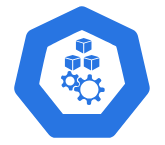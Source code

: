 <mxfile version="20.8.23" type="github"><diagram name="Страница 1" id="fMwhFUbY2ZwANecC02wW"><mxGraphModel dx="2876" dy="2249" grid="1" gridSize="10" guides="1" tooltips="1" connect="1" arrows="1" fold="1" page="1" pageScale="1" pageWidth="827" pageHeight="1169" background="none" math="0" shadow="0"><root><mxCell id="0"/><mxCell id="1" parent="0"/><mxCell id="RDUEukNE8iHh-lwVBGCO-271" value="" style="sketch=0;html=1;dashed=0;whitespace=wrap;fillColor=#2875E2;strokeColor=#ffffff;points=[[0.005,0.63,0],[0.1,0.2,0],[0.9,0.2,0],[0.5,0,0],[0.995,0.63,0],[0.72,0.99,0],[0.5,1,0],[0.28,0.99,0]];verticalLabelPosition=bottom;align=center;verticalAlign=top;shape=mxgraph.kubernetes.icon;prIcon=node" vertex="1" parent="1"><mxGeometry x="-20" y="-40" width="80" height="70" as="geometry"/></mxCell></root></mxGraphModel></diagram></mxfile>